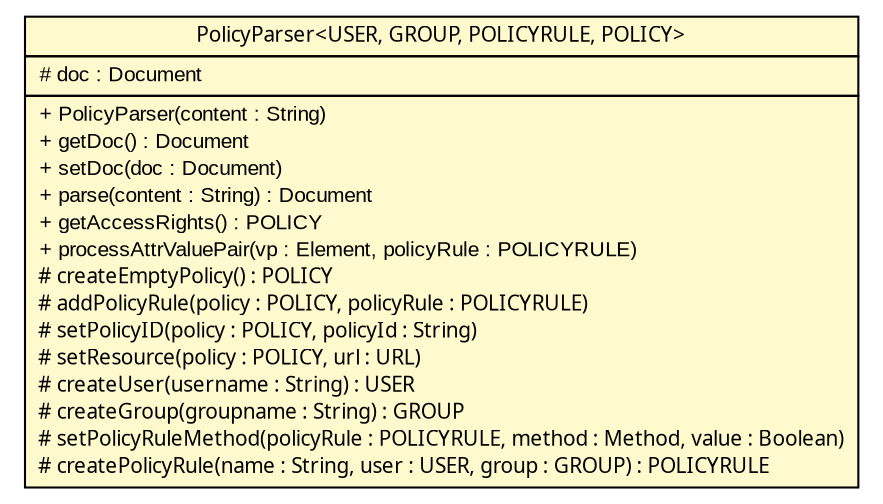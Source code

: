 #!/usr/local/bin/dot
#
# Class diagram 
# Generated by UmlGraph version 4.6 (http://www.spinellis.gr/sw/umlgraph)
#

digraph G {
	edge [fontname="arial",fontsize=10,labelfontname="arial",labelfontsize=10];
	node [fontname="arial",fontsize=10,shape=plaintext];
	// org.opentox.aa.policy.PolicyParser<USER, GROUP, POLICYRULE, POLICY>
	c836 [label=<<table border="0" cellborder="1" cellspacing="0" cellpadding="2" port="p" bgcolor="lemonChiffon" href="./PolicyParser.html">
		<tr><td><table border="0" cellspacing="0" cellpadding="1">
			<tr><td><font face="ariali"> PolicyParser&lt;USER, GROUP, POLICYRULE, POLICY&gt; </font></td></tr>
		</table></td></tr>
		<tr><td><table border="0" cellspacing="0" cellpadding="1">
			<tr><td align="left"> # doc : Document </td></tr>
		</table></td></tr>
		<tr><td><table border="0" cellspacing="0" cellpadding="1">
			<tr><td align="left"> + PolicyParser(content : String) </td></tr>
			<tr><td align="left"> + getDoc() : Document </td></tr>
			<tr><td align="left"> + setDoc(doc : Document) </td></tr>
			<tr><td align="left"> + parse(content : String) : Document </td></tr>
			<tr><td align="left"> + getAccessRights() : POLICY </td></tr>
			<tr><td align="left"> + processAttrValuePair(vp : Element, policyRule : POLICYRULE) </td></tr>
			<tr><td align="left"><font face="ariali" point-size="10.0"> # createEmptyPolicy() : POLICY </font></td></tr>
			<tr><td align="left"><font face="ariali" point-size="10.0"> # addPolicyRule(policy : POLICY, policyRule : POLICYRULE) </font></td></tr>
			<tr><td align="left"><font face="ariali" point-size="10.0"> # setPolicyID(policy : POLICY, policyId : String) </font></td></tr>
			<tr><td align="left"><font face="ariali" point-size="10.0"> # setResource(policy : POLICY, url : URL) </font></td></tr>
			<tr><td align="left"><font face="ariali" point-size="10.0"> # createUser(username : String) : USER </font></td></tr>
			<tr><td align="left"><font face="ariali" point-size="10.0"> # createGroup(groupname : String) : GROUP </font></td></tr>
			<tr><td align="left"><font face="ariali" point-size="10.0"> # setPolicyRuleMethod(policyRule : POLICYRULE, method : Method, value : Boolean) </font></td></tr>
			<tr><td align="left"><font face="ariali" point-size="10.0"> # createPolicyRule(name : String, user : USER, group : GROUP) : POLICYRULE </font></td></tr>
		</table></td></tr>
		</table>>, fontname="arial", fontcolor="black", fontsize=10.0];
}

